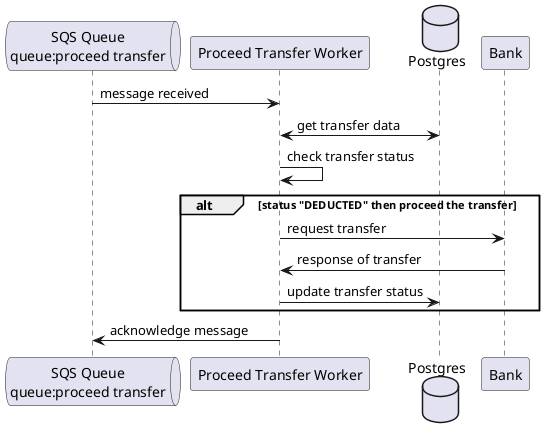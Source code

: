 @startuml
queue       "SQS Queue\nqueue:proceed transfer" as SQS
participant "Proceed Transfer Worker" as svc
database    Postgres    as pg
participant Bank as bank

SQS -> svc: message received

svc <-> pg: get transfer data

svc -> svc: check transfer status

alt status "DEDUCTED" then proceed the transfer
  
  svc -> bank: request transfer

  bank -> svc: response of transfer

  svc -> pg: update transfer status

end

svc -> SQS: acknowledge message

@enduml